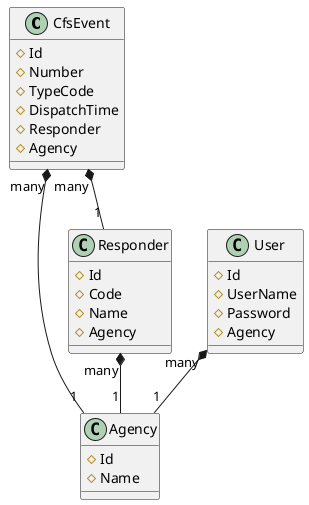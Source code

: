 @startuml

class CfsEvent {
    #Id
    #Number
    #TypeCode
    #DispatchTime
    #Responder
    #Agency
}

class Agency {
    #Id
    #Name
}

class Responder {
    #Id
    #Code
    #Name
    #Agency
}

class User {
    #Id
    #UserName
    #Password
    #Agency
}


CfsEvent "many" *-- "1" Responder
CfsEvent "many" *-- "1" Agency
User "many" *-- "1" Agency
Responder "many" *-- "1" Agency

@enduml